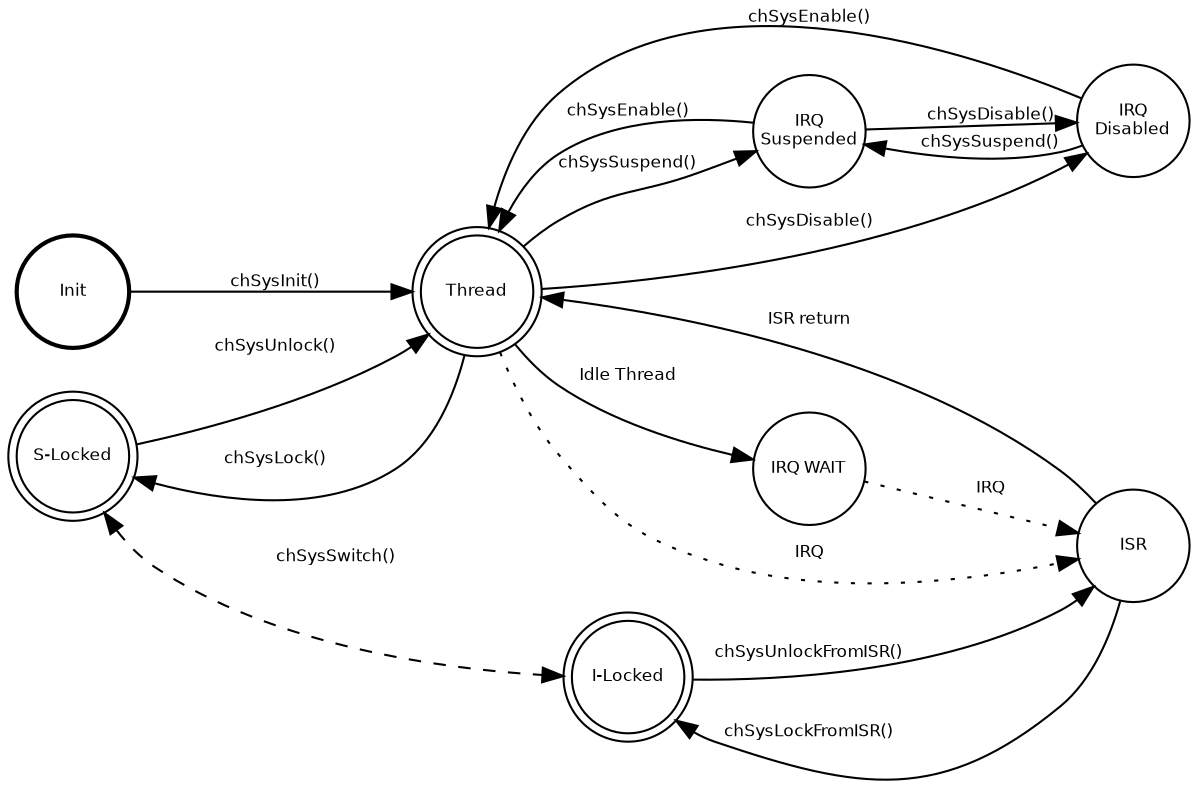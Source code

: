   digraph example {
    rankdir="LR";
    ranksep=0.2;

    node [shape=circle, fontname=Helvetica, fontsize=8, fixedsize="true", width="0.75", height="0.75"];
    edge [fontname=Helvetica, fontsize=8];

    init [label="Init", style="bold"];
    thread [label="Thread", shape=doublecircle];
    susp [label="IRQ\nSuspended"];
    disab [label="IRQ\nDisabled"];
    slock [label="S-Locked", shape=doublecircle];
    ilock [label="I-Locked", shape=doublecircle];
    sleep [label="IRQ WAIT"];
    isr [label="ISR"];

    init -> thread [label="chSysInit()"];
    thread -> slock [label="chSysLock()", constraint=false];
    slock -> thread [label="\n\nchSysUnlock()"];
    thread -> susp [label="chSysSuspend()"];
    susp -> disab [label="chSysDisable()"];
    thread -> disab [label="chSysDisable()"];
    susp -> thread [label="chSysEnable()"];
    disab -> thread [label="chSysEnable()"];
    disab -> susp [label="chSysSuspend()"];
    slock -> ilock [label="                          \n                          \n                          chSysSwitch()", dir=both, style="dashed"];
    thread -> isr [label="IRQ", style="dotted"];
    isr -> thread [label="ISR return", fontname=Helvetica, fontsize=8];
    isr -> ilock [label="chSysLockFromISR()", constraint=false];
    ilock -> isr [label="chSysUnlockFromISR()", fontsize=8];
    thread -> sleep [label="Idle Thread"];
    sleep -> isr [label="IRQ", style="dotted"];
  }

